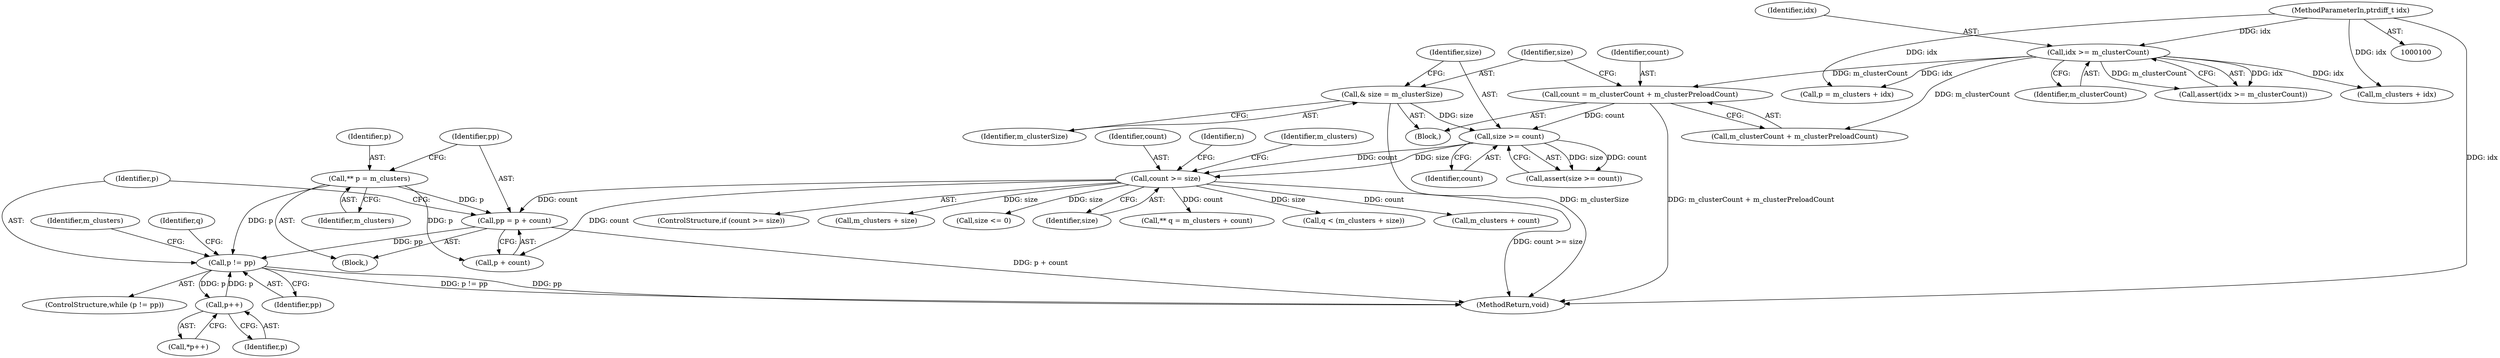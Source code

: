 digraph "1_Android_04839626ed859623901ebd3a5fd483982186b59d_193@integer" {
"1000154" [label="(Call,pp = p + count)"];
"1000151" [label="(Call,** p = m_clusters)"];
"1000131" [label="(Call,count >= size)"];
"1000127" [label="(Call,size >= count)"];
"1000123" [label="(Call,& size = m_clusterSize)"];
"1000117" [label="(Call,count = m_clusterCount + m_clusterPreloadCount)"];
"1000113" [label="(Call,idx >= m_clusterCount)"];
"1000102" [label="(MethodParameterIn,ptrdiff_t idx)"];
"1000160" [label="(Call,p != pp)"];
"1000168" [label="(Call,p++)"];
"1000124" [label="(Identifier,size)"];
"1000117" [label="(Call,count = m_clusterCount + m_clusterPreloadCount)"];
"1000112" [label="(Call,assert(idx >= m_clusterCount))"];
"1000198" [label="(Call,m_clusters + size)"];
"1000131" [label="(Call,count >= size)"];
"1000167" [label="(Call,*p++)"];
"1000182" [label="(Call,m_clusters + idx)"];
"1000161" [label="(Identifier,p)"];
"1000155" [label="(Identifier,pp)"];
"1000119" [label="(Call,m_clusterCount + m_clusterPreloadCount)"];
"1000139" [label="(Call,size <= 0)"];
"1000133" [label="(Identifier,size)"];
"1000186" [label="(Call,** q = m_clusters + count)"];
"1000196" [label="(Call,q < (m_clusters + size))"];
"1000188" [label="(Call,m_clusters + count)"];
"1000129" [label="(Identifier,count)"];
"1000171" [label="(Identifier,m_clusters)"];
"1000180" [label="(Call,p = m_clusters + idx)"];
"1000137" [label="(Identifier,n)"];
"1000115" [label="(Identifier,m_clusterCount)"];
"1000153" [label="(Identifier,m_clusters)"];
"1000233" [label="(MethodReturn,void)"];
"1000118" [label="(Identifier,count)"];
"1000127" [label="(Call,size >= count)"];
"1000156" [label="(Call,p + count)"];
"1000130" [label="(ControlStructure,if (count >= size))"];
"1000166" [label="(Identifier,q)"];
"1000134" [label="(Block,)"];
"1000113" [label="(Call,idx >= m_clusterCount)"];
"1000102" [label="(MethodParameterIn,ptrdiff_t idx)"];
"1000151" [label="(Call,** p = m_clusters)"];
"1000152" [label="(Identifier,p)"];
"1000154" [label="(Call,pp = p + count)"];
"1000159" [label="(ControlStructure,while (p != pp))"];
"1000162" [label="(Identifier,pp)"];
"1000114" [label="(Identifier,idx)"];
"1000125" [label="(Identifier,m_clusterSize)"];
"1000168" [label="(Call,p++)"];
"1000179" [label="(Identifier,m_clusters)"];
"1000160" [label="(Call,p != pp)"];
"1000169" [label="(Identifier,p)"];
"1000103" [label="(Block,)"];
"1000123" [label="(Call,& size = m_clusterSize)"];
"1000126" [label="(Call,assert(size >= count))"];
"1000132" [label="(Identifier,count)"];
"1000128" [label="(Identifier,size)"];
"1000154" -> "1000134"  [label="AST: "];
"1000154" -> "1000156"  [label="CFG: "];
"1000155" -> "1000154"  [label="AST: "];
"1000156" -> "1000154"  [label="AST: "];
"1000161" -> "1000154"  [label="CFG: "];
"1000154" -> "1000233"  [label="DDG: p + count"];
"1000151" -> "1000154"  [label="DDG: p"];
"1000131" -> "1000154"  [label="DDG: count"];
"1000154" -> "1000160"  [label="DDG: pp"];
"1000151" -> "1000134"  [label="AST: "];
"1000151" -> "1000153"  [label="CFG: "];
"1000152" -> "1000151"  [label="AST: "];
"1000153" -> "1000151"  [label="AST: "];
"1000155" -> "1000151"  [label="CFG: "];
"1000151" -> "1000156"  [label="DDG: p"];
"1000151" -> "1000160"  [label="DDG: p"];
"1000131" -> "1000130"  [label="AST: "];
"1000131" -> "1000133"  [label="CFG: "];
"1000132" -> "1000131"  [label="AST: "];
"1000133" -> "1000131"  [label="AST: "];
"1000137" -> "1000131"  [label="CFG: "];
"1000179" -> "1000131"  [label="CFG: "];
"1000131" -> "1000233"  [label="DDG: count >= size"];
"1000127" -> "1000131"  [label="DDG: count"];
"1000127" -> "1000131"  [label="DDG: size"];
"1000131" -> "1000139"  [label="DDG: size"];
"1000131" -> "1000156"  [label="DDG: count"];
"1000131" -> "1000186"  [label="DDG: count"];
"1000131" -> "1000188"  [label="DDG: count"];
"1000131" -> "1000196"  [label="DDG: size"];
"1000131" -> "1000198"  [label="DDG: size"];
"1000127" -> "1000126"  [label="AST: "];
"1000127" -> "1000129"  [label="CFG: "];
"1000128" -> "1000127"  [label="AST: "];
"1000129" -> "1000127"  [label="AST: "];
"1000126" -> "1000127"  [label="CFG: "];
"1000127" -> "1000126"  [label="DDG: size"];
"1000127" -> "1000126"  [label="DDG: count"];
"1000123" -> "1000127"  [label="DDG: size"];
"1000117" -> "1000127"  [label="DDG: count"];
"1000123" -> "1000103"  [label="AST: "];
"1000123" -> "1000125"  [label="CFG: "];
"1000124" -> "1000123"  [label="AST: "];
"1000125" -> "1000123"  [label="AST: "];
"1000128" -> "1000123"  [label="CFG: "];
"1000123" -> "1000233"  [label="DDG: m_clusterSize"];
"1000117" -> "1000103"  [label="AST: "];
"1000117" -> "1000119"  [label="CFG: "];
"1000118" -> "1000117"  [label="AST: "];
"1000119" -> "1000117"  [label="AST: "];
"1000124" -> "1000117"  [label="CFG: "];
"1000117" -> "1000233"  [label="DDG: m_clusterCount + m_clusterPreloadCount"];
"1000113" -> "1000117"  [label="DDG: m_clusterCount"];
"1000113" -> "1000112"  [label="AST: "];
"1000113" -> "1000115"  [label="CFG: "];
"1000114" -> "1000113"  [label="AST: "];
"1000115" -> "1000113"  [label="AST: "];
"1000112" -> "1000113"  [label="CFG: "];
"1000113" -> "1000112"  [label="DDG: idx"];
"1000113" -> "1000112"  [label="DDG: m_clusterCount"];
"1000102" -> "1000113"  [label="DDG: idx"];
"1000113" -> "1000119"  [label="DDG: m_clusterCount"];
"1000113" -> "1000180"  [label="DDG: idx"];
"1000113" -> "1000182"  [label="DDG: idx"];
"1000102" -> "1000100"  [label="AST: "];
"1000102" -> "1000233"  [label="DDG: idx"];
"1000102" -> "1000180"  [label="DDG: idx"];
"1000102" -> "1000182"  [label="DDG: idx"];
"1000160" -> "1000159"  [label="AST: "];
"1000160" -> "1000162"  [label="CFG: "];
"1000161" -> "1000160"  [label="AST: "];
"1000162" -> "1000160"  [label="AST: "];
"1000166" -> "1000160"  [label="CFG: "];
"1000171" -> "1000160"  [label="CFG: "];
"1000160" -> "1000233"  [label="DDG: p != pp"];
"1000160" -> "1000233"  [label="DDG: pp"];
"1000168" -> "1000160"  [label="DDG: p"];
"1000160" -> "1000168"  [label="DDG: p"];
"1000168" -> "1000167"  [label="AST: "];
"1000168" -> "1000169"  [label="CFG: "];
"1000169" -> "1000168"  [label="AST: "];
"1000167" -> "1000168"  [label="CFG: "];
}
